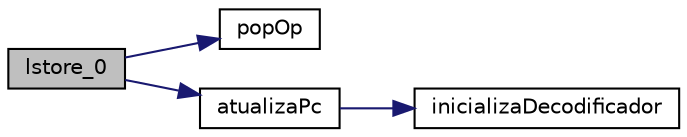 digraph "lstore_0"
{
 // INTERACTIVE_SVG=YES
  edge [fontname="Helvetica",fontsize="10",labelfontname="Helvetica",labelfontsize="10"];
  node [fontname="Helvetica",fontsize="10",shape=record];
  rankdir="LR";
  Node3404 [label="lstore_0",height=0.2,width=0.4,color="black", fillcolor="grey75", style="filled", fontcolor="black"];
  Node3404 -> Node3405 [color="midnightblue",fontsize="10",style="solid",fontname="Helvetica"];
  Node3405 [label="popOp",height=0.2,width=0.4,color="black", fillcolor="white", style="filled",URL="$frame_8c.html#a3670f378856724ca85ced056e6bfc5c4"];
  Node3404 -> Node3406 [color="midnightblue",fontsize="10",style="solid",fontname="Helvetica"];
  Node3406 [label="atualizaPc",height=0.2,width=0.4,color="black", fillcolor="white", style="filled",URL="$instrucao_8c.html#abcf4bbde1212f9bb0f2ee7a6ba5aec08"];
  Node3406 -> Node3407 [color="midnightblue",fontsize="10",style="solid",fontname="Helvetica"];
  Node3407 [label="inicializaDecodificador",height=0.2,width=0.4,color="black", fillcolor="white", style="filled",URL="$decodificador_8c.html#ac4ac4bcce3fed96b1a2657ceafda40bc"];
}
